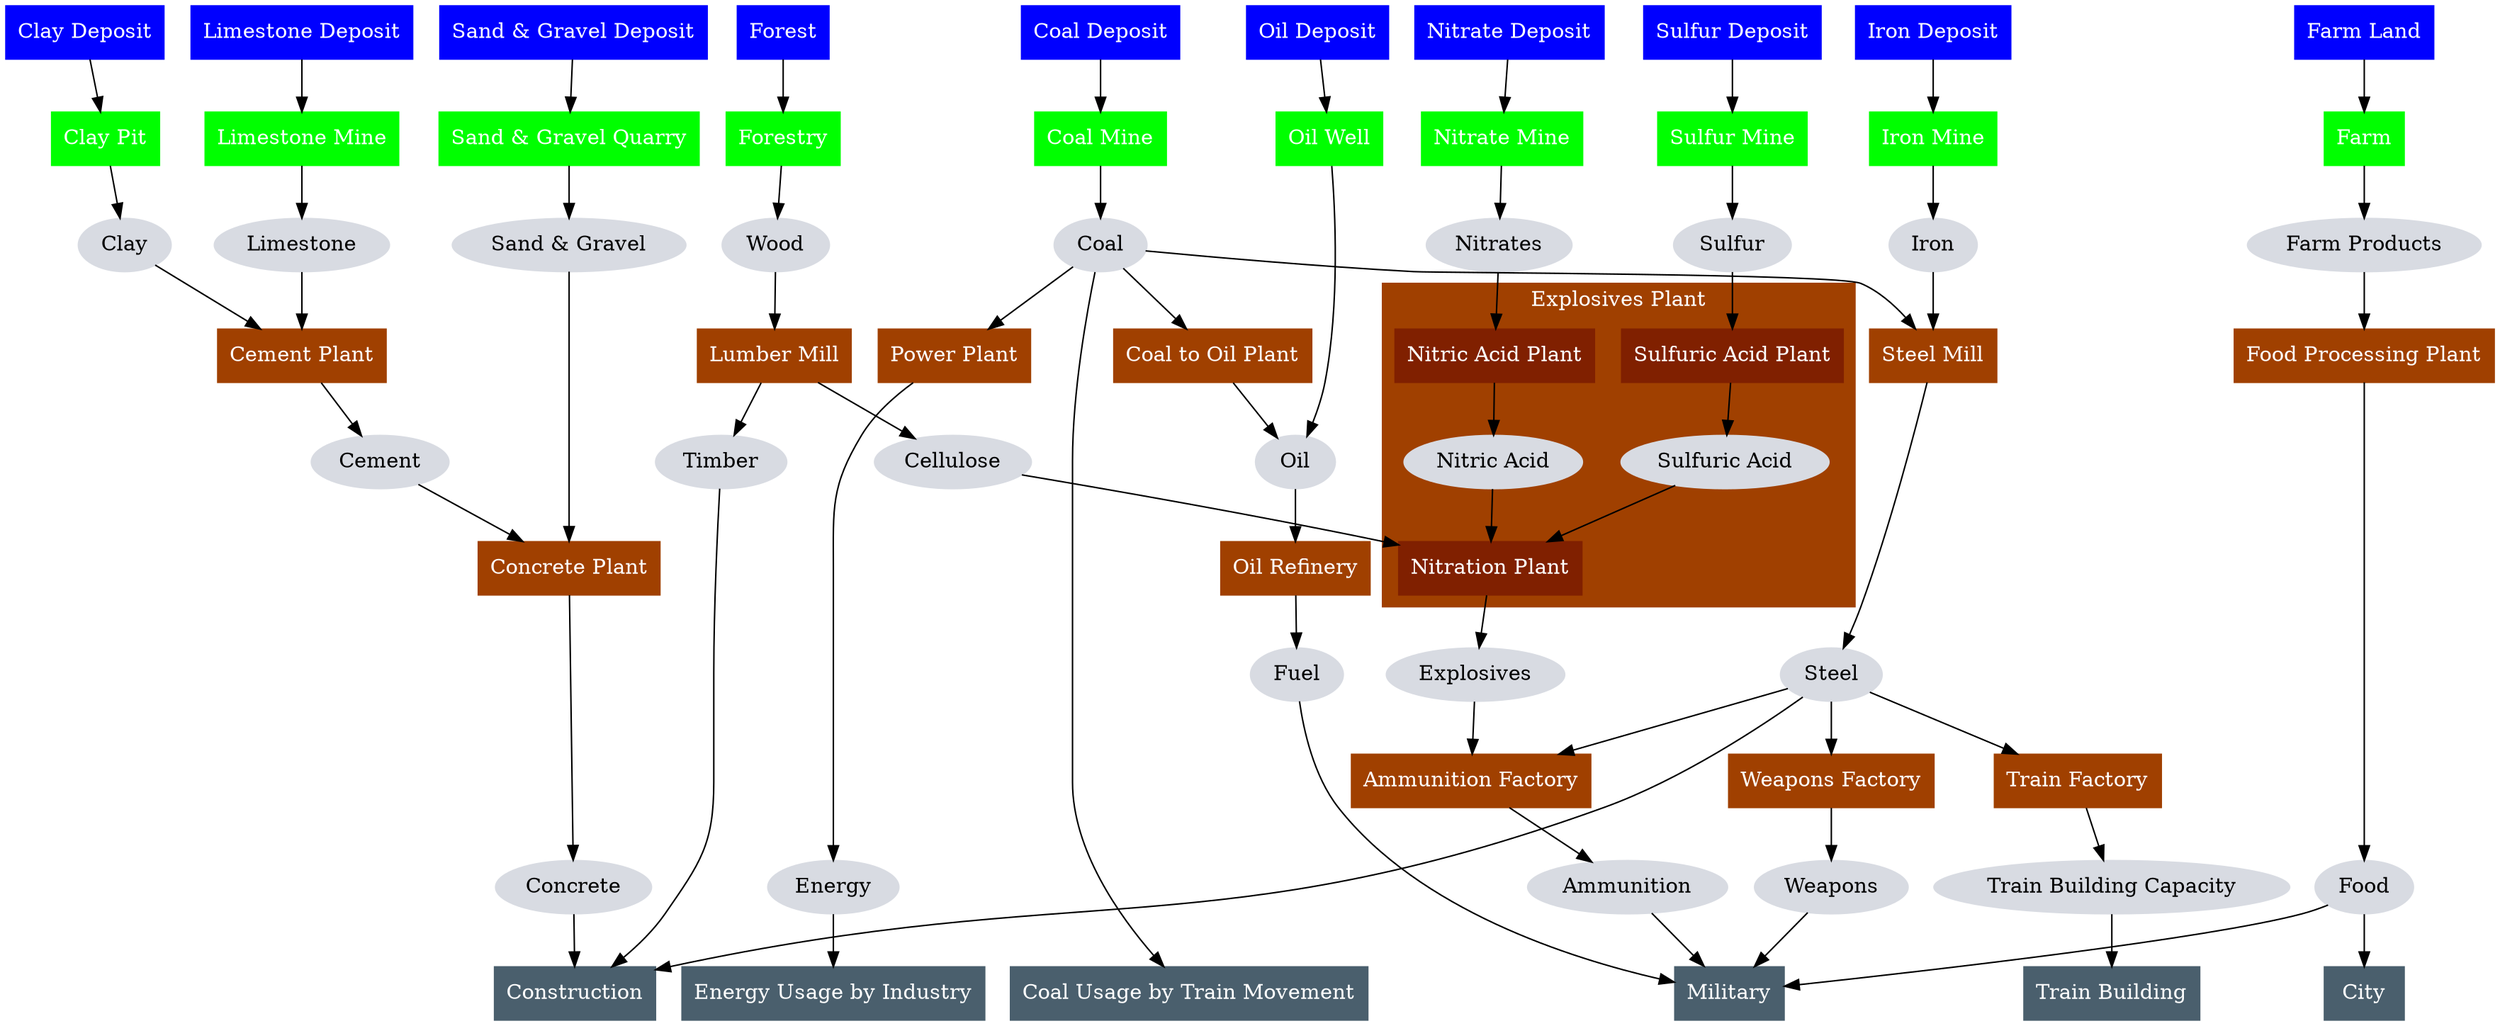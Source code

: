 digraph G {
    node [style = filled, fontcolor = white];

    // Zoning
    node [shape = box, color = blue];
    ClayDeposit [label = "Clay Deposit"];
    CoalDeposit [label = "Coal Deposit"];
    FarmLand [label = "Farm Land"];
    IronDeposit [label = "Iron Deposit"];
    LimestoneDeposit [label = "Limestone Deposit"];
    NitrateDeposit [label = "Nitrate Deposit"];
    OilDeposit [label = "Oil Deposit"];
    SandAndGravelDeposit [label = "Sand & Gravel Deposit"];
    SulfurDeposit [label = "Sulfur Deposit"];
    Forest [label = "Forest"];

    { rank = same; ClayDeposit; CoalDeposit; FarmLand; IronDeposit; LimestoneDeposit; NitrateDeposit; OilDeposit; SandAndGravelDeposit; SulfurDeposit; Forest; }

    // Raw materials extraction
    node [shape = box, color = green, style = filled];
    CoalMine [label = "Coal Mine"];
    IronMine [label = "Iron Mine"];
    Forestry [label = "Forestry"];
    SulfurMine [label = "Sulfur Mine"];
    NitrateMine [label = "Nitrate Mine"];
    OilWell [label = "Oil Well"];
    LimestoneMine [label = "Limestone Mine"];
    ClayPit [label = "Clay Pit"];
    SandAndGravelQuarry [label = "Sand & Gravel Quarry"];
    Farm [label = "Farm"];
    { rank = same; CoalMine; IronMine; Forestry; SulfurMine; NitrateMine; OilWell; LimestoneMine; ClayPit; SandAndGravelQuarry; Farm; }

    node [shape = box, color = "#a04000"];
    // https://en.wikipedia.org/wiki/Ferrous_metallurgy
    SteelMill [label = "Steel Mill"];
    WeaponsFactory [label = "Weapons Factory"];
    TrainFactory [label = "Train Factory"];
    LumberMill [label = "Lumber Mill"];
    AmmunitionFactory [label = "Ammunition Factory"];
    OilRefinery [label = "Oil Refinery"];
    CementPlant [label = "Cement Plant"];
    ConcretePlant [label = "Concrete Plant"];
    FoodProcessingPlant [label = "Food Processing Plant"];
    PowerPlant [label = "Power Plant"];
    CoalToOilPlant [label = "Coal to Oil Plant"];

    subgraph cluster_ExplosivesPlant {
        // This is being built together as otherwise it becomes too much micro-management
        // Later: Should we be considering the TNT aspects too?
        // See https://en.wikipedia.org/wiki/TNT#Preparation and https://en.wikipedia.org/wiki/Toluene#Production
        style = filled;
        color = "#a04000";
        fontcolor = white;
        label = "Explosives Plant";
        node [shape = box, color = "#802000", fontcolor = white];

        NitricAcidPlant [label = "Nitric Acid Plant"];
        SulfuricAcidPlant [label = "Sulfuric Acid Plant"];
        NitrationPlant [label = "Nitration Plant"];

        node [shape = ellipse, color = "#D8DBE2", fontcolor = black, style = filled];
        NitricAcid [label = "Nitric Acid"];
        SulfuricAcid [label = "Sulfuric Acid"];
    }

    // Final consumers
    node [shape = box, color = "#4A5F6D"];
    Construction [label = "Construction"];
    Military [label = "Military"];
    CoalUsageByTrainMovement [label = "Coal Usage by Train Movement"]
    TrainBuilding [label = "Train Building"];
    PowerPlant [label = "Power Plant"];
    City [label = "City"];
    EnergyUsageByIndustry [label = "Energy Usage by Industry"];
    { rank = same; Construction; Military; CoalUsageByTrainMovement; TrainBuilding; EnergyUsageByIndustry; City; }

    node [shape = ellipse, color = "#D8DBE2", fontcolor = black];
    // Later: There is also https://en.wikipedia.org/wiki/Coke_(fuel)
    Coal [label = "Coal"];
    Iron [label = "Iron"];
    Oil [label = "Oil"];
    Fuel [label = "Fuel"];
    // Later: What about https://en.wikipedia.org/wiki/Nitrogen_fixation#Industrial_processes and https://en.wikipedia.org/wiki/Haber_process ?
    // Should it be `Nitrates` or perhaps `Ammonia`?
    Nitrates [label = "Nitrates"];
    Sulfur [label = "Sulfur"];
    // It is `Nitrocellulose` and `TNT`
    Explosives [label = "Explosives"];
    Timber [label = "Timber"];
    Cellulose [label = "Cellulose"];
    Concrete [label = "Concrete"];
    Cement [label = "Cement"];
    SandAndGravel [label = "Sand & Gravel"];
    Clay [label = "Clay"];
    Limestone [label = "Limestone"];
    Weapons [label = "Weapons"];
    Ammunition [label = "Ammunition"];
    Steel [label = "Steel"];
    FarmProducts [label = "Farm Products"];
    Wood [label = "Wood"];
    Food [label = "Food"];
    { rank = same; Coal; Iron; Nitrates; Sulfur; FarmProducts; Nitrates; Sulfur; Wood; Limestone; Clay; SandAndGravel; }
    { rank = same; Energy; TrainBuildingCapacity; Weapons; Ammunition; Food; Concrete; }
    // TODO HIGH: What about `Troops` as cargo being transported?
    // Later: What about Tanks & Armored Vehicles?
    // Later: What about Horses & Mules?
    // Later: What about Rubber & Textiles?
    // Later: Lead and other metals?

    node [color = "darkblue", fontcolor = white];
    Energy [label = "Energy"];
    TrainBuildingCapacity [label = "Train Building Capacity"];

    CoalDeposit -> CoalMine;
    IronDeposit -> IronMine;

    CoalMine -> Coal;
    Coal -> SteelMill;
    Coal -> CoalUsageByTrainMovement;
    Coal -> PowerPlant;
    PowerPlant -> Energy;
    Energy -> EnergyUsageByIndustry;

    IronMine -> Iron;
    Iron -> SteelMill;

    OilDeposit -> OilWell;
    OilWell -> Oil;
    Oil -> OilRefinery;
    OilRefinery -> Fuel;
    Fuel -> Military;

    NitrateMine -> Nitrates;
    Nitrates -> NitricAcidPlant;

    SulfurMine -> Sulfur;
    Sulfur -> SulfuricAcidPlant;

    Forest -> Forestry;
    Forestry -> Wood;
    Wood -> LumberMill;
    LumberMill -> Cellulose;
    Cellulose -> NitrationPlant;
    LumberMill -> Timber;
    Timber -> Construction;

    NitrateDeposit -> NitrateMine;
    NitricAcidPlant -> NitricAcid;
    NitricAcid -> NitrationPlant;

    SulfurDeposit -> SulfurMine;
    SulfuricAcidPlant -> SulfuricAcid;
    SulfuricAcid -> NitrationPlant;

    NitrationPlant -> Explosives;
    Explosives -> AmmunitionFactory;

    AmmunitionFactory -> Ammunition;
    Ammunition -> Military;
    WeaponsFactory -> Weapons;
    Weapons -> Military;

    SteelMill -> Steel;
    Steel -> AmmunitionFactory;
    Steel -> WeaponsFactory;
    Steel -> Construction;
    Steel -> TrainFactory;
    TrainFactory -> TrainBuildingCapacity;
    TrainBuildingCapacity -> TrainBuilding;

    LimestoneDeposit -> LimestoneMine;
    LimestoneMine -> Limestone;
    Limestone -> CementPlant;

    ClayDeposit -> ClayPit;
    ClayPit -> Clay;
    Clay -> CementPlant;

    CementPlant -> Cement;
    Cement -> ConcretePlant;

    SandAndGravelDeposit -> SandAndGravelQuarry;
    SandAndGravelQuarry -> SandAndGravel;
    SandAndGravel -> ConcretePlant;

    ConcretePlant -> Concrete;
    Concrete -> Construction;

    FarmLand -> Farm;
    Farm -> FarmProducts;
    FarmProducts -> FoodProcessingPlant;
    FoodProcessingPlant -> Food;
    Food -> Military;
    Food -> City;

    Coal -> CoalToOilPlant;
    CoalToOilPlant -> Oil;
}
